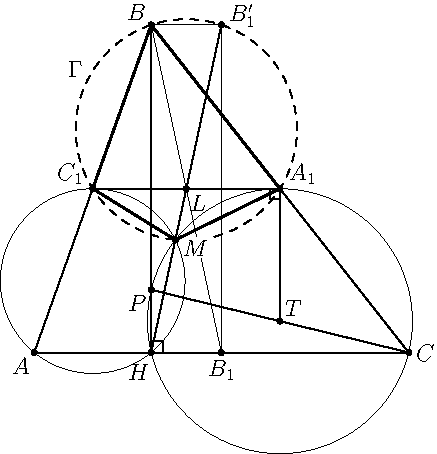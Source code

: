 import geometry;


size(8cm);

point A = (0,0);
point B = (2.5,7);
point C = (8,0);


point H = projection(line(A,C))*B;


point A_1 = midpoint(segment(B,C));
point B_1 = midpoint(segment(A,C));
point C_1 = midpoint(segment(B,A));

circle w1 = circle(A,C_1, H);
circle w2 = circle(C,A_1, H);

point M = intersectionpoints(w1,w2)[1];


point P = intersectionpoints(w2, line(B,H))[1];


point T = midpoint(segment(P,C));
point L = midpoint(segment(A_1,C_1));


point B_1p = reflect(line(A_1, C_1))*B_1;

//draw 
dot("$A$", A, SW);
dot("$B$", B, NW);
dot("$C$", C);
dot("$H$", H, S*1.5 + W*.9);

dot("$A_1$", A_1, N+E*1.3);
dot("$B_1$", B_1, S);
dot("$C_1$", C_1, N+W*1.3);
//dot(Label("$M$", UnFill), M);
dot("$P$", P, SW);
dot("$T$", T, NE);
dot("$L$", L, S*.8+E*.7);
dot("$B_1'$", B_1p, N*.5+E);


draw(A--B--C--cycle);

draw(A_1--C_1^^B--H^^P--C^^T--A_1^^H--B_1p);


draw(B--B_1--B_1p--cycle, linewidth(.2));

draw(Label("$\Gamma$", Relative(.42)), circle(B,C_1,A_1), dashed);


dot(Label("$M$", UnFill), M, S*.5 + E);

draw(w1^^w2, linewidth(.35));

draw(B--A_1--M--C_1--cycle, linewidth(1));

markrightangle(B,H,C,6);
markrightangle(T,A_1,C_1,5);


